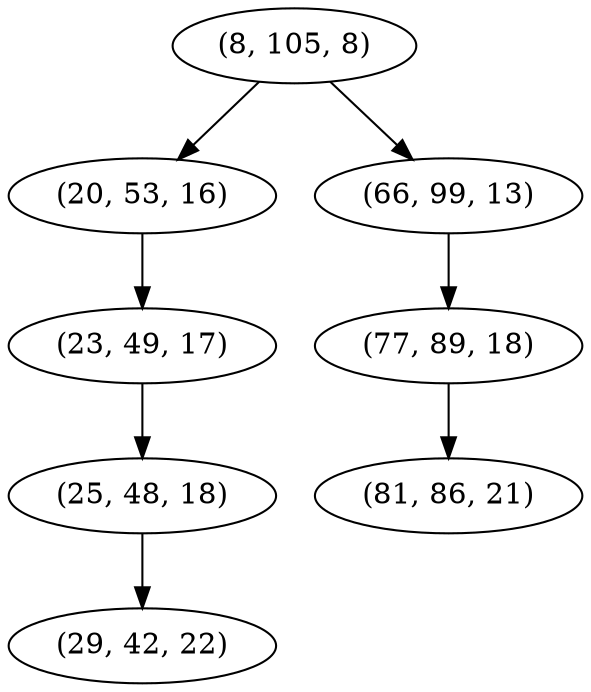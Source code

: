 digraph tree {
    "(8, 105, 8)";
    "(20, 53, 16)";
    "(23, 49, 17)";
    "(25, 48, 18)";
    "(29, 42, 22)";
    "(66, 99, 13)";
    "(77, 89, 18)";
    "(81, 86, 21)";
    "(8, 105, 8)" -> "(20, 53, 16)";
    "(8, 105, 8)" -> "(66, 99, 13)";
    "(20, 53, 16)" -> "(23, 49, 17)";
    "(23, 49, 17)" -> "(25, 48, 18)";
    "(25, 48, 18)" -> "(29, 42, 22)";
    "(66, 99, 13)" -> "(77, 89, 18)";
    "(77, 89, 18)" -> "(81, 86, 21)";
}
